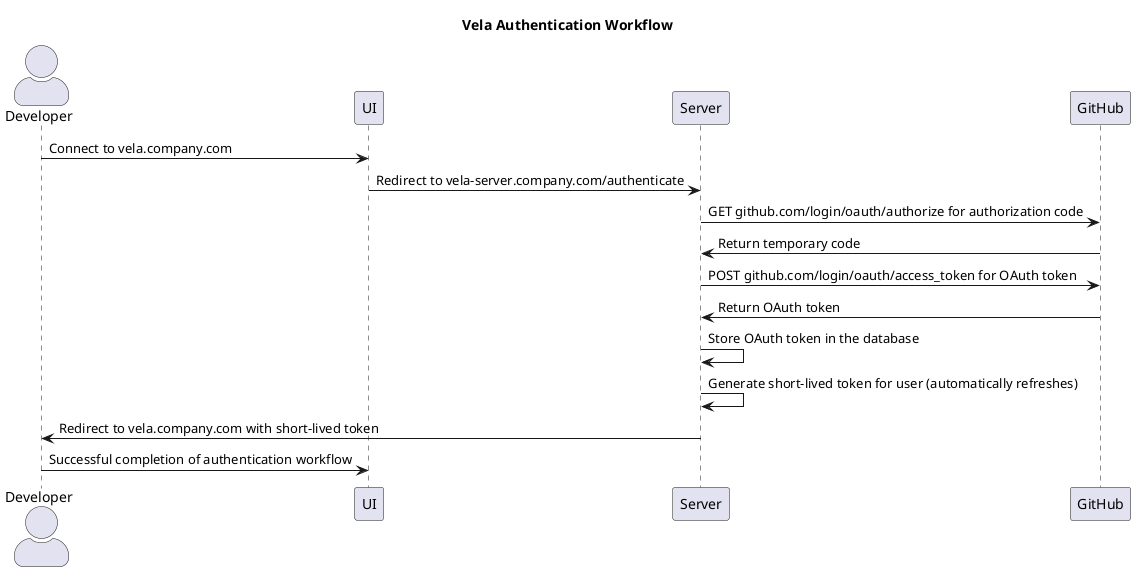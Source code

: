 @startuml

title Vela Authentication Workflow

skinparam actorStyle awesome
actor "Developer" as Developer

participant "UI" as UI
participant "Server" as Server
participant "GitHub" as Github

Developer -> UI : Connect to vela.company.com
UI -> Server : Redirect to vela-server.company.com/authenticate
Server -> Github : GET github.com/login/oauth/authorize for authorization code
Github -> Server : Return temporary code
Server -> Github : POST github.com/login/oauth/access_token for OAuth token
Github -> Server : Return OAuth token
Server -> Server : Store OAuth token in the database
Server -> Server : Generate short-lived token for user (automatically refreshes)
Server -> Developer : Redirect to vela.company.com with short-lived token
Developer -> UI : Successful completion of authentication workflow

@enduml